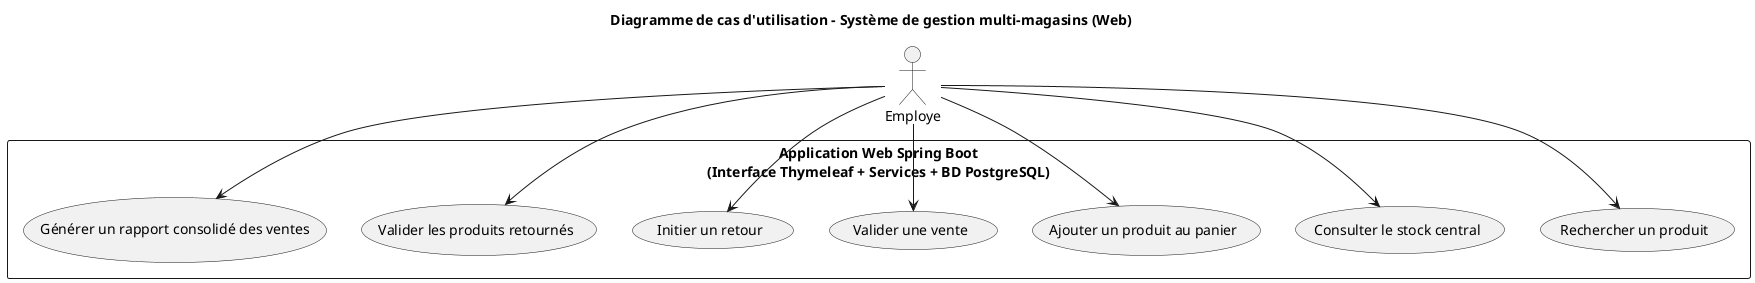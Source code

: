 @startuml
title Diagramme de cas d'utilisation – Système de gestion multi-magasins (Web)

actor Employe

rectangle "Application Web Spring Boot\n(Interface Thymeleaf + Services + BD PostgreSQL)" {

  ' === Cas d'utilisation de gestion de produits ===
  usecase "Rechercher un produit" as UC1
  usecase "Consulter le stock central" as UC2

  ' === Cas d'utilisation de gestion des ventes ===
  usecase "Ajouter un produit au panier" as UC3
  usecase "Valider une vente" as UC4

  ' === Cas d'utilisation de gestion des retours ===
  usecase "Initier un retour" as UC5
  usecase "Valider les produits retournés" as UC6

  ' === Cas d'utilisation de rapport (ex : UC1 de ton projet final) ===
  usecase "Générer un rapport consolidé des ventes" as UC7
}

Employe --> UC1
Employe --> UC2
Employe --> UC3
Employe --> UC4
Employe --> UC5
Employe --> UC6
Employe --> UC7

@enduml
